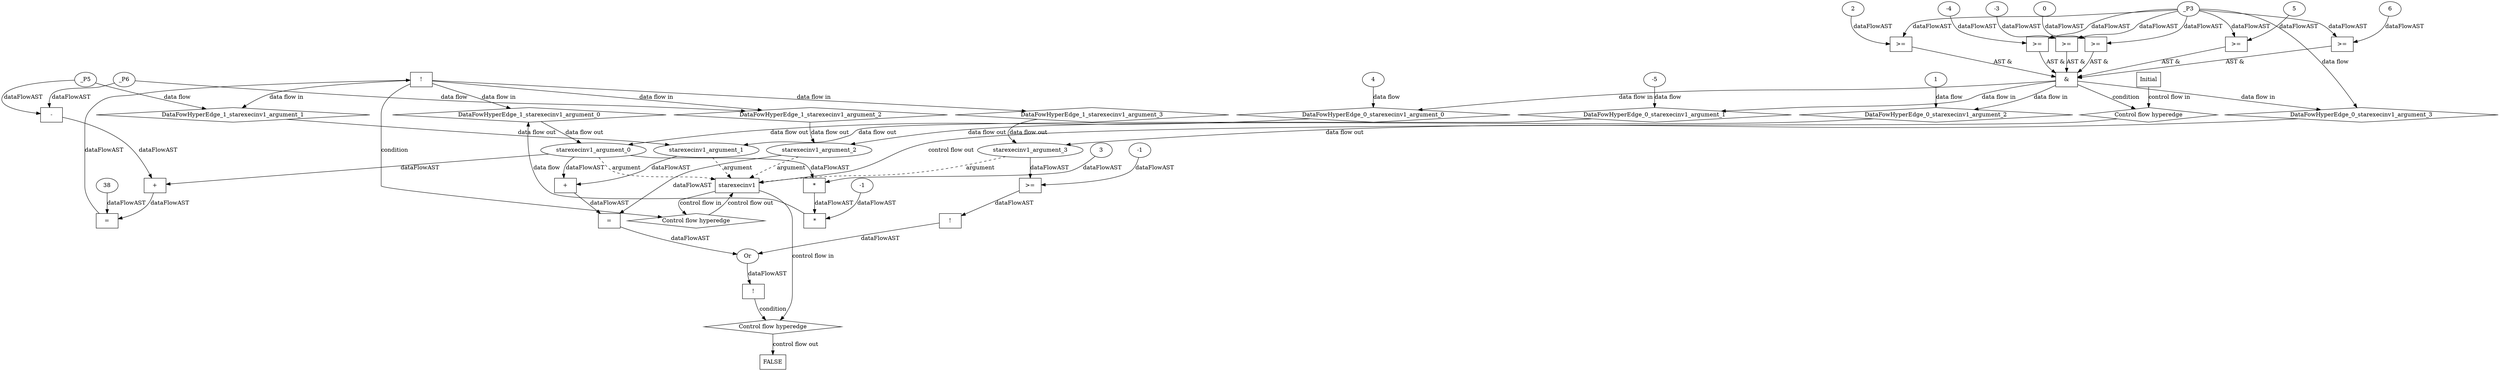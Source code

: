 digraph dag {
"starexecinv1" [label="starexecinv1" nodeName="starexecinv1" class=cfn  shape="rect"];
FALSE [label="FALSE" nodeName=FALSE class=cfn  shape="rect"];
Initial [label="Initial" nodeName=Initial class=cfn  shape="rect"];
ControlFowHyperEdge_0 [label="Control flow hyperedge" nodeName=ControlFowHyperEdge_0 class=controlFlowHyperEdge shape="diamond"];
"Initial" -> ControlFowHyperEdge_0 [label="control flow in"]
ControlFowHyperEdge_0 -> "starexecinv1" [label="control flow out"]
ControlFowHyperEdge_1 [label="Control flow hyperedge" nodeName=ControlFowHyperEdge_1 class=controlFlowHyperEdge shape="diamond"];
"starexecinv1" -> ControlFowHyperEdge_1 [label="control flow in"]
ControlFowHyperEdge_1 -> "starexecinv1" [label="control flow out"]
ControlFowHyperEdge_2 [label="Control flow hyperedge" nodeName=ControlFowHyperEdge_2 class=controlFlowHyperEdge shape="diamond"];
"starexecinv1" -> ControlFowHyperEdge_2 [label="control flow in"]
ControlFowHyperEdge_2 -> "FALSE" [label="control flow out"]
"starexecinv1_argument_0" [label="starexecinv1_argument_0" nodeName=argument0 class=argument  head="starexecinv1" shape="oval"];
"starexecinv1_argument_0" -> "starexecinv1"[label="argument" style="dashed"]
"starexecinv1_argument_1" [label="starexecinv1_argument_1" nodeName=argument1 class=argument  head="starexecinv1" shape="oval"];
"starexecinv1_argument_1" -> "starexecinv1"[label="argument" style="dashed"]
"starexecinv1_argument_2" [label="starexecinv1_argument_2" nodeName=argument2 class=argument  head="starexecinv1" shape="oval"];
"starexecinv1_argument_2" -> "starexecinv1"[label="argument" style="dashed"]
"starexecinv1_argument_3" [label="starexecinv1_argument_3" nodeName=argument3 class=argument  head="starexecinv1" shape="oval"];
"starexecinv1_argument_3" -> "starexecinv1"[label="argument" style="dashed"]

"xxxstarexecinv1___Initial_0xxx_and" [label="&" nodeName="xxxstarexecinv1___Initial_0xxx_and" class=Operator shape="rect"];
"xxxstarexecinv1___Initial_0xxxguard3_node_0" [label=">=" nodeName="xxxstarexecinv1___Initial_0xxxguard3_node_0" class=Operator  shape="rect"];
"xxxstarexecinv1___Initial_0xxxguard3_node_2" [label="5" nodeName="xxxstarexecinv1___Initial_0xxxguard3_node_2" class=Literal ];
"xxxstarexecinv1___Initial_0xxxdataFlow3_node_0" -> "xxxstarexecinv1___Initial_0xxxguard3_node_0"[label="dataFlowAST"]
"xxxstarexecinv1___Initial_0xxxguard3_node_2" -> "xxxstarexecinv1___Initial_0xxxguard3_node_0"[label="dataFlowAST"]

"xxxstarexecinv1___Initial_0xxxguard3_node_0" -> "xxxstarexecinv1___Initial_0xxx_and" [label="AST &"];
"xxxstarexecinv1___Initial_0xxxguard5_node_0" [label=">=" nodeName="xxxstarexecinv1___Initial_0xxxguard5_node_0" class=Operator  shape="rect"];
"xxxstarexecinv1___Initial_0xxxguard5_node_2" [label="2" nodeName="xxxstarexecinv1___Initial_0xxxguard5_node_2" class=Literal ];
"xxxstarexecinv1___Initial_0xxxdataFlow3_node_0" -> "xxxstarexecinv1___Initial_0xxxguard5_node_0"[label="dataFlowAST"]
"xxxstarexecinv1___Initial_0xxxguard5_node_2" -> "xxxstarexecinv1___Initial_0xxxguard5_node_0"[label="dataFlowAST"]

"xxxstarexecinv1___Initial_0xxxguard5_node_0" -> "xxxstarexecinv1___Initial_0xxx_and" [label="AST &"];
"xxxstarexecinv1___Initial_0xxxguard4_node_0" [label=">=" nodeName="xxxstarexecinv1___Initial_0xxxguard4_node_0" class=Operator  shape="rect"];
"xxxstarexecinv1___Initial_0xxxguard4_node_2" [label="-4" nodeName="xxxstarexecinv1___Initial_0xxxguard4_node_2" class=Literal ];
"xxxstarexecinv1___Initial_0xxxdataFlow3_node_0" -> "xxxstarexecinv1___Initial_0xxxguard4_node_0"[label="dataFlowAST"]
"xxxstarexecinv1___Initial_0xxxguard4_node_2" -> "xxxstarexecinv1___Initial_0xxxguard4_node_0"[label="dataFlowAST"]

"xxxstarexecinv1___Initial_0xxxguard4_node_0" -> "xxxstarexecinv1___Initial_0xxx_and" [label="AST &"];
"xxxstarexecinv1___Initial_0xxxguard1_node_0" [label=">=" nodeName="xxxstarexecinv1___Initial_0xxxguard1_node_0" class=Operator  shape="rect"];
"xxxstarexecinv1___Initial_0xxxguard1_node_2" [label="0" nodeName="xxxstarexecinv1___Initial_0xxxguard1_node_2" class=Literal ];
"xxxstarexecinv1___Initial_0xxxdataFlow3_node_0" -> "xxxstarexecinv1___Initial_0xxxguard1_node_0"[label="dataFlowAST"]
"xxxstarexecinv1___Initial_0xxxguard1_node_2" -> "xxxstarexecinv1___Initial_0xxxguard1_node_0"[label="dataFlowAST"]

"xxxstarexecinv1___Initial_0xxxguard1_node_0" -> "xxxstarexecinv1___Initial_0xxx_and" [label="AST &"];
"xxxstarexecinv1___Initial_0xxxguard_0_node_0" [label=">=" nodeName="xxxstarexecinv1___Initial_0xxxguard_0_node_0" class=Operator  shape="rect"];
"xxxstarexecinv1___Initial_0xxxguard_0_node_2" [label="6" nodeName="xxxstarexecinv1___Initial_0xxxguard_0_node_2" class=Literal ];
"xxxstarexecinv1___Initial_0xxxdataFlow3_node_0" -> "xxxstarexecinv1___Initial_0xxxguard_0_node_0"[label="dataFlowAST"]
"xxxstarexecinv1___Initial_0xxxguard_0_node_2" -> "xxxstarexecinv1___Initial_0xxxguard_0_node_0"[label="dataFlowAST"]

"xxxstarexecinv1___Initial_0xxxguard_0_node_0" -> "xxxstarexecinv1___Initial_0xxx_and" [label="AST &"];
"xxxstarexecinv1___Initial_0xxxguard2_node_0" [label=">=" nodeName="xxxstarexecinv1___Initial_0xxxguard2_node_0" class=Operator  shape="rect"];
"xxxstarexecinv1___Initial_0xxxguard2_node_2" [label="-3" nodeName="xxxstarexecinv1___Initial_0xxxguard2_node_2" class=Literal ];
"xxxstarexecinv1___Initial_0xxxdataFlow3_node_0" -> "xxxstarexecinv1___Initial_0xxxguard2_node_0"[label="dataFlowAST"]
"xxxstarexecinv1___Initial_0xxxguard2_node_2" -> "xxxstarexecinv1___Initial_0xxxguard2_node_0"[label="dataFlowAST"]

"xxxstarexecinv1___Initial_0xxxguard2_node_0" -> "xxxstarexecinv1___Initial_0xxx_and" [label="AST &"];
"xxxstarexecinv1___Initial_0xxx_and" -> "ControlFowHyperEdge_0" [label="condition"];
"xxxstarexecinv1___Initial_0xxxdataFlow_0_node_0" [label="4" nodeName="xxxstarexecinv1___Initial_0xxxdataFlow_0_node_0" class=Literal ];

"xxxstarexecinv1___Initial_0xxxdataFlow_0_node_0" -> "DataFowHyperEdge_0_starexecinv1_argument_0" [label="data flow"];
"xxxstarexecinv1___Initial_0xxxdataFlow1_node_0" [label="-5" nodeName="xxxstarexecinv1___Initial_0xxxdataFlow1_node_0" class=Literal ];

"xxxstarexecinv1___Initial_0xxxdataFlow1_node_0" -> "DataFowHyperEdge_0_starexecinv1_argument_1" [label="data flow"];
"xxxstarexecinv1___Initial_0xxxdataFlow2_node_0" [label="1" nodeName="xxxstarexecinv1___Initial_0xxxdataFlow2_node_0" class=Literal ];

"xxxstarexecinv1___Initial_0xxxdataFlow2_node_0" -> "DataFowHyperEdge_0_starexecinv1_argument_2" [label="data flow"];
"xxxstarexecinv1___Initial_0xxxdataFlow3_node_0" [label="_P3" nodeName="xxxstarexecinv1___Initial_0xxxdataFlow3_node_0" class=Constant ];

"xxxstarexecinv1___Initial_0xxxdataFlow3_node_0" -> "DataFowHyperEdge_0_starexecinv1_argument_3" [label="data flow"];
"xxxstarexecinv1___starexecinv1_1xxxguard_0_node_0" [label="!" nodeName="xxxstarexecinv1___starexecinv1_1xxxguard_0_node_0" class=Operator shape="rect"];
"xxxstarexecinv1___starexecinv1_1xxxguard_0_node_1" [label="=" nodeName="xxxstarexecinv1___starexecinv1_1xxxguard_0_node_1" class=Operator  shape="rect"];
"xxxstarexecinv1___starexecinv1_1xxxguard_0_node_2" [label="+" nodeName="xxxstarexecinv1___starexecinv1_1xxxguard_0_node_2" class= Operator shape="rect"];
"xxxstarexecinv1___starexecinv1_1xxxguard_0_node_4" [label="-" nodeName="xxxstarexecinv1___starexecinv1_1xxxguard_0_node_4" class= Operator shape="rect"];
"xxxstarexecinv1___starexecinv1_1xxxguard_0_node_7" [label="38" nodeName="xxxstarexecinv1___starexecinv1_1xxxguard_0_node_7" class=Literal ];
"xxxstarexecinv1___starexecinv1_1xxxguard_0_node_1" -> "xxxstarexecinv1___starexecinv1_1xxxguard_0_node_0"[label="dataFlowAST"]
"xxxstarexecinv1___starexecinv1_1xxxguard_0_node_2" -> "xxxstarexecinv1___starexecinv1_1xxxguard_0_node_1"[label="dataFlowAST"]
"xxxstarexecinv1___starexecinv1_1xxxguard_0_node_7" -> "xxxstarexecinv1___starexecinv1_1xxxguard_0_node_1"[label="dataFlowAST"]
"starexecinv1_argument_0" -> "xxxstarexecinv1___starexecinv1_1xxxguard_0_node_2"[label="dataFlowAST"]
"xxxstarexecinv1___starexecinv1_1xxxguard_0_node_4" -> "xxxstarexecinv1___starexecinv1_1xxxguard_0_node_2"[label="dataFlowAST"]
"xxxstarexecinv1___starexecinv1_1xxxdataFlow1_node_0" -> "xxxstarexecinv1___starexecinv1_1xxxguard_0_node_4"[label="dataFlowAST"]
"xxxstarexecinv1___starexecinv1_1xxxdataFlow2_node_0" -> "xxxstarexecinv1___starexecinv1_1xxxguard_0_node_4"[label="dataFlowAST"]

"xxxstarexecinv1___starexecinv1_1xxxguard_0_node_0" -> "ControlFowHyperEdge_1" [label="condition"];
"xxxstarexecinv1___starexecinv1_1xxxdataFlow_0_node_0" [label="*" nodeName="xxxstarexecinv1___starexecinv1_1xxxdataFlow_0_node_0" class=Operator  shape="rect"];
"xxxstarexecinv1___starexecinv1_1xxxdataFlow_0_node_1" [label="-1" nodeName="xxxstarexecinv1___starexecinv1_1xxxdataFlow_0_node_1" class=Coeff ];
"xxxstarexecinv1___starexecinv1_1xxxdataFlow_0_node_2" [label="*" nodeName="xxxstarexecinv1___starexecinv1_1xxxdataFlow_0_node_2" class=Operator  shape="rect"];
"xxxstarexecinv1___starexecinv1_1xxxdataFlow_0_node_3" [label="3" nodeName="xxxstarexecinv1___starexecinv1_1xxxdataFlow_0_node_3" class=Coeff ];
"xxxstarexecinv1___starexecinv1_1xxxdataFlow_0_node_1" -> "xxxstarexecinv1___starexecinv1_1xxxdataFlow_0_node_0"[label="dataFlowAST"]
"xxxstarexecinv1___starexecinv1_1xxxdataFlow_0_node_2" -> "xxxstarexecinv1___starexecinv1_1xxxdataFlow_0_node_0"[label="dataFlowAST"]
"starexecinv1_argument_0" -> "xxxstarexecinv1___starexecinv1_1xxxdataFlow_0_node_2"[label="dataFlowAST"]
"xxxstarexecinv1___starexecinv1_1xxxdataFlow_0_node_3" -> "xxxstarexecinv1___starexecinv1_1xxxdataFlow_0_node_2"[label="dataFlowAST"]

"xxxstarexecinv1___starexecinv1_1xxxdataFlow_0_node_0" -> "DataFowHyperEdge_1_starexecinv1_argument_0" [label="data flow"];
"xxxstarexecinv1___starexecinv1_1xxxdataFlow1_node_0" [label="_P5" nodeName="xxxstarexecinv1___starexecinv1_1xxxdataFlow1_node_0" class=Constant ];

"xxxstarexecinv1___starexecinv1_1xxxdataFlow1_node_0" -> "DataFowHyperEdge_1_starexecinv1_argument_1" [label="data flow"];
"xxxstarexecinv1___starexecinv1_1xxxdataFlow2_node_0" [label="_P6" nodeName="xxxstarexecinv1___starexecinv1_1xxxdataFlow2_node_0" class=Constant ];

"xxxstarexecinv1___starexecinv1_1xxxdataFlow2_node_0" -> "DataFowHyperEdge_1_starexecinv1_argument_2" [label="data flow"];
"xxxFALSE___starexecinv1_2xxxguard_0_node_0" [label="!" nodeName="xxxFALSE___starexecinv1_2xxxguard_0_node_0" class=Operator shape="rect"];
"xxxFALSE___starexecinv1_2xxxguard_0_node_1" [label="Or" nodeName="xxxFALSE___starexecinv1_2xxxguard_0_node_1" class=Operator ];
"xxxFALSE___starexecinv1_2xxxguard_0_node_2" [label="=" nodeName="xxxFALSE___starexecinv1_2xxxguard_0_node_2" class=Operator  shape="rect"];
"xxxFALSE___starexecinv1_2xxxguard_0_node_3" [label="+" nodeName="xxxFALSE___starexecinv1_2xxxguard_0_node_3" class= Operator shape="rect"];
"xxxFALSE___starexecinv1_2xxxguard_0_node_7" [label="!" nodeName="xxxFALSE___starexecinv1_2xxxguard_0_node_7" class=Operator shape="rect"];
"xxxFALSE___starexecinv1_2xxxguard_0_node_8" [label=">=" nodeName="xxxFALSE___starexecinv1_2xxxguard_0_node_8" class=Operator  shape="rect"];
"xxxFALSE___starexecinv1_2xxxguard_0_node_9" [label="-1" nodeName="xxxFALSE___starexecinv1_2xxxguard_0_node_9" class=Literal ];
"xxxFALSE___starexecinv1_2xxxguard_0_node_1" -> "xxxFALSE___starexecinv1_2xxxguard_0_node_0"[label="dataFlowAST"]
"xxxFALSE___starexecinv1_2xxxguard_0_node_2" -> "xxxFALSE___starexecinv1_2xxxguard_0_node_1"[label="dataFlowAST"]
"xxxFALSE___starexecinv1_2xxxguard_0_node_7" -> "xxxFALSE___starexecinv1_2xxxguard_0_node_1"[label="dataFlowAST"]
"xxxFALSE___starexecinv1_2xxxguard_0_node_3" -> "xxxFALSE___starexecinv1_2xxxguard_0_node_2"[label="dataFlowAST"]
"starexecinv1_argument_2" -> "xxxFALSE___starexecinv1_2xxxguard_0_node_2"[label="dataFlowAST"]
"starexecinv1_argument_0" -> "xxxFALSE___starexecinv1_2xxxguard_0_node_3"[label="dataFlowAST"]
"starexecinv1_argument_1" -> "xxxFALSE___starexecinv1_2xxxguard_0_node_3"[label="dataFlowAST"]
"xxxFALSE___starexecinv1_2xxxguard_0_node_8" -> "xxxFALSE___starexecinv1_2xxxguard_0_node_7"[label="dataFlowAST"]
"xxxFALSE___starexecinv1_2xxxguard_0_node_9" -> "xxxFALSE___starexecinv1_2xxxguard_0_node_8"[label="dataFlowAST"]
"starexecinv1_argument_3" -> "xxxFALSE___starexecinv1_2xxxguard_0_node_8"[label="dataFlowAST"]

"xxxFALSE___starexecinv1_2xxxguard_0_node_0" -> "ControlFowHyperEdge_2" [label="condition"];
"DataFowHyperEdge_0_starexecinv1_argument_0" [label="DataFowHyperEdge_0_starexecinv1_argument_0" nodeName="DataFowHyperEdge_0_starexecinv1_argument_0" class=DataFlowHyperedge shape="diamond"];
"DataFowHyperEdge_0_starexecinv1_argument_0" -> "starexecinv1_argument_0"[label="data flow out"]
"xxxstarexecinv1___Initial_0xxx_and" -> "DataFowHyperEdge_0_starexecinv1_argument_0"[label="data flow in"]
"DataFowHyperEdge_0_starexecinv1_argument_1" [label="DataFowHyperEdge_0_starexecinv1_argument_1" nodeName="DataFowHyperEdge_0_starexecinv1_argument_1" class=DataFlowHyperedge shape="diamond"];
"DataFowHyperEdge_0_starexecinv1_argument_1" -> "starexecinv1_argument_1"[label="data flow out"]
"xxxstarexecinv1___Initial_0xxx_and" -> "DataFowHyperEdge_0_starexecinv1_argument_1"[label="data flow in"]
"DataFowHyperEdge_0_starexecinv1_argument_2" [label="DataFowHyperEdge_0_starexecinv1_argument_2" nodeName="DataFowHyperEdge_0_starexecinv1_argument_2" class=DataFlowHyperedge shape="diamond"];
"DataFowHyperEdge_0_starexecinv1_argument_2" -> "starexecinv1_argument_2"[label="data flow out"]
"xxxstarexecinv1___Initial_0xxx_and" -> "DataFowHyperEdge_0_starexecinv1_argument_2"[label="data flow in"]
"DataFowHyperEdge_0_starexecinv1_argument_3" [label="DataFowHyperEdge_0_starexecinv1_argument_3" nodeName="DataFowHyperEdge_0_starexecinv1_argument_3" class=DataFlowHyperedge shape="diamond"];
"DataFowHyperEdge_0_starexecinv1_argument_3" -> "starexecinv1_argument_3"[label="data flow out"]
"xxxstarexecinv1___Initial_0xxx_and" -> "DataFowHyperEdge_0_starexecinv1_argument_3"[label="data flow in"]
"DataFowHyperEdge_1_starexecinv1_argument_0" [label="DataFowHyperEdge_1_starexecinv1_argument_0" nodeName="DataFowHyperEdge_1_starexecinv1_argument_0" class=DataFlowHyperedge shape="diamond"];
"DataFowHyperEdge_1_starexecinv1_argument_0" -> "starexecinv1_argument_0"[label="data flow out"]
"xxxstarexecinv1___starexecinv1_1xxxguard_0_node_0" -> "DataFowHyperEdge_1_starexecinv1_argument_0"[label="data flow in"]
"DataFowHyperEdge_1_starexecinv1_argument_1" [label="DataFowHyperEdge_1_starexecinv1_argument_1" nodeName="DataFowHyperEdge_1_starexecinv1_argument_1" class=DataFlowHyperedge shape="diamond"];
"DataFowHyperEdge_1_starexecinv1_argument_1" -> "starexecinv1_argument_1"[label="data flow out"]
"xxxstarexecinv1___starexecinv1_1xxxguard_0_node_0" -> "DataFowHyperEdge_1_starexecinv1_argument_1"[label="data flow in"]
"DataFowHyperEdge_1_starexecinv1_argument_2" [label="DataFowHyperEdge_1_starexecinv1_argument_2" nodeName="DataFowHyperEdge_1_starexecinv1_argument_2" class=DataFlowHyperedge shape="diamond"];
"DataFowHyperEdge_1_starexecinv1_argument_2" -> "starexecinv1_argument_2"[label="data flow out"]
"xxxstarexecinv1___starexecinv1_1xxxguard_0_node_0" -> "DataFowHyperEdge_1_starexecinv1_argument_2"[label="data flow in"]
"DataFowHyperEdge_1_starexecinv1_argument_3" [label="DataFowHyperEdge_1_starexecinv1_argument_3" nodeName="DataFowHyperEdge_1_starexecinv1_argument_3" class=DataFlowHyperedge shape="diamond"];
"DataFowHyperEdge_1_starexecinv1_argument_3" -> "starexecinv1_argument_3"[label="data flow out"]
"xxxstarexecinv1___starexecinv1_1xxxguard_0_node_0" -> "DataFowHyperEdge_1_starexecinv1_argument_3"[label="data flow in"]




}
